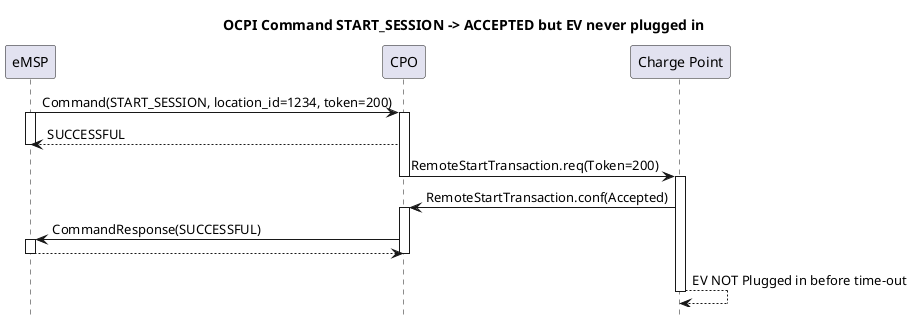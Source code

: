 @startuml
title OCPI Command START_SESSION -> ACCEPTED but EV never plugged in
hide footbox

participant eMSP
participant CPO
participant "Charge Point" as CP

eMSP ->  CPO:  Command(START_SESSION, location_id=1234, token=200)
activate eMSP
activate CPO
CPO  --> eMSP: SUCCESSFUL
deactivate eMSP

CPO  ->  CP:   RemoteStartTransaction.req(Token=200)
deactivate CPO
activate CP
CP   ->  CPO:  RemoteStartTransaction.conf(Accepted)
activate CPO
CPO  ->  eMSP: CommandResponse(SUCCESSFUL)
activate eMSP
eMSP --> CPO: 
deactivate CPO
deactivate eMSP

CP   --> CP: EV NOT Plugged in before time-out

deactivate CP

@enduml
